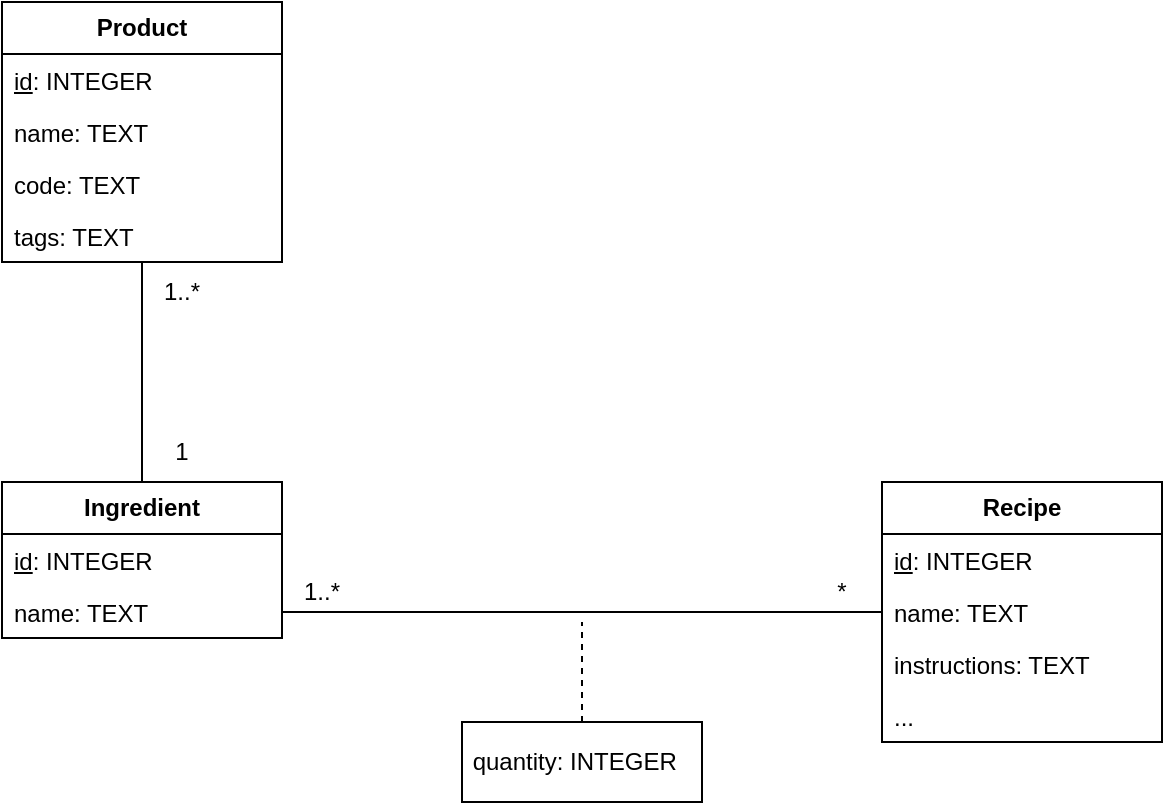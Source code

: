 <mxfile version="28.1.0">
  <diagram name="Page-1" id="8-iVw9Ay5TGK27jWhZLy">
    <mxGraphModel dx="1227" dy="841" grid="1" gridSize="10" guides="1" tooltips="1" connect="1" arrows="1" fold="1" page="1" pageScale="1" pageWidth="850" pageHeight="1100" math="0" shadow="0">
      <root>
        <mxCell id="0" />
        <mxCell id="1" parent="0" />
        <mxCell id="4ebjTlIwu3J8O5_XTgre-22" style="edgeStyle=orthogonalEdgeStyle;rounded=0;orthogonalLoop=1;jettySize=auto;html=1;exitX=0.5;exitY=1;exitDx=0;exitDy=0;entryX=0.5;entryY=0;entryDx=0;entryDy=0;endArrow=none;endFill=0;" edge="1" parent="1" source="4ebjTlIwu3J8O5_XTgre-1" target="4ebjTlIwu3J8O5_XTgre-12">
          <mxGeometry relative="1" as="geometry" />
        </mxCell>
        <mxCell id="4ebjTlIwu3J8O5_XTgre-1" value="&lt;b&gt;Product&lt;/b&gt;" style="swimlane;fontStyle=0;childLayout=stackLayout;horizontal=1;startSize=26;fillColor=none;horizontalStack=0;resizeParent=1;resizeParentMax=0;resizeLast=0;collapsible=1;marginBottom=0;whiteSpace=wrap;html=1;" vertex="1" parent="1">
          <mxGeometry x="80" y="40" width="140" height="130" as="geometry">
            <mxRectangle x="80" y="40" width="90" height="30" as="alternateBounds" />
          </mxGeometry>
        </mxCell>
        <mxCell id="4ebjTlIwu3J8O5_XTgre-2" value="&lt;u&gt;id&lt;/u&gt;: INTEGER" style="text;strokeColor=none;fillColor=none;align=left;verticalAlign=top;spacingLeft=4;spacingRight=4;overflow=hidden;rotatable=0;points=[[0,0.5],[1,0.5]];portConstraint=eastwest;whiteSpace=wrap;html=1;" vertex="1" parent="4ebjTlIwu3J8O5_XTgre-1">
          <mxGeometry y="26" width="140" height="26" as="geometry" />
        </mxCell>
        <mxCell id="4ebjTlIwu3J8O5_XTgre-3" value="name: TEXT" style="text;strokeColor=none;fillColor=none;align=left;verticalAlign=top;spacingLeft=4;spacingRight=4;overflow=hidden;rotatable=0;points=[[0,0.5],[1,0.5]];portConstraint=eastwest;whiteSpace=wrap;html=1;" vertex="1" parent="4ebjTlIwu3J8O5_XTgre-1">
          <mxGeometry y="52" width="140" height="26" as="geometry" />
        </mxCell>
        <mxCell id="4ebjTlIwu3J8O5_XTgre-4" value="&lt;div&gt;code: TEXT&lt;/div&gt;" style="text;strokeColor=none;fillColor=none;align=left;verticalAlign=top;spacingLeft=4;spacingRight=4;overflow=hidden;rotatable=0;points=[[0,0.5],[1,0.5]];portConstraint=eastwest;whiteSpace=wrap;html=1;" vertex="1" parent="4ebjTlIwu3J8O5_XTgre-1">
          <mxGeometry y="78" width="140" height="26" as="geometry" />
        </mxCell>
        <mxCell id="4ebjTlIwu3J8O5_XTgre-5" value="tags: TEXT" style="text;strokeColor=none;fillColor=none;align=left;verticalAlign=top;spacingLeft=4;spacingRight=4;overflow=hidden;rotatable=0;points=[[0,0.5],[1,0.5]];portConstraint=eastwest;whiteSpace=wrap;html=1;" vertex="1" parent="4ebjTlIwu3J8O5_XTgre-1">
          <mxGeometry y="104" width="140" height="26" as="geometry" />
        </mxCell>
        <mxCell id="4ebjTlIwu3J8O5_XTgre-12" value="&lt;b&gt;Ingredient&lt;/b&gt;" style="swimlane;fontStyle=0;childLayout=stackLayout;horizontal=1;startSize=26;fillColor=none;horizontalStack=0;resizeParent=1;resizeParentMax=0;resizeLast=0;collapsible=1;marginBottom=0;whiteSpace=wrap;html=1;" vertex="1" parent="1">
          <mxGeometry x="80" y="280" width="140" height="78" as="geometry">
            <mxRectangle x="80" y="40" width="90" height="30" as="alternateBounds" />
          </mxGeometry>
        </mxCell>
        <mxCell id="4ebjTlIwu3J8O5_XTgre-13" value="&lt;u&gt;id&lt;/u&gt;: INTEGER" style="text;strokeColor=none;fillColor=none;align=left;verticalAlign=top;spacingLeft=4;spacingRight=4;overflow=hidden;rotatable=0;points=[[0,0.5],[1,0.5]];portConstraint=eastwest;whiteSpace=wrap;html=1;" vertex="1" parent="4ebjTlIwu3J8O5_XTgre-12">
          <mxGeometry y="26" width="140" height="26" as="geometry" />
        </mxCell>
        <mxCell id="4ebjTlIwu3J8O5_XTgre-14" value="name: TEXT" style="text;strokeColor=none;fillColor=none;align=left;verticalAlign=top;spacingLeft=4;spacingRight=4;overflow=hidden;rotatable=0;points=[[0,0.5],[1,0.5]];portConstraint=eastwest;whiteSpace=wrap;html=1;" vertex="1" parent="4ebjTlIwu3J8O5_XTgre-12">
          <mxGeometry y="52" width="140" height="26" as="geometry" />
        </mxCell>
        <mxCell id="4ebjTlIwu3J8O5_XTgre-17" value="&lt;b&gt;Recipe&lt;/b&gt;" style="swimlane;fontStyle=0;childLayout=stackLayout;horizontal=1;startSize=26;fillColor=none;horizontalStack=0;resizeParent=1;resizeParentMax=0;resizeLast=0;collapsible=1;marginBottom=0;whiteSpace=wrap;html=1;" vertex="1" parent="1">
          <mxGeometry x="520" y="280" width="140" height="130" as="geometry">
            <mxRectangle x="80" y="40" width="90" height="30" as="alternateBounds" />
          </mxGeometry>
        </mxCell>
        <mxCell id="4ebjTlIwu3J8O5_XTgre-18" value="&lt;u&gt;id&lt;/u&gt;: INTEGER" style="text;strokeColor=none;fillColor=none;align=left;verticalAlign=top;spacingLeft=4;spacingRight=4;overflow=hidden;rotatable=0;points=[[0,0.5],[1,0.5]];portConstraint=eastwest;whiteSpace=wrap;html=1;" vertex="1" parent="4ebjTlIwu3J8O5_XTgre-17">
          <mxGeometry y="26" width="140" height="26" as="geometry" />
        </mxCell>
        <mxCell id="4ebjTlIwu3J8O5_XTgre-19" value="name: TEXT" style="text;strokeColor=none;fillColor=none;align=left;verticalAlign=top;spacingLeft=4;spacingRight=4;overflow=hidden;rotatable=0;points=[[0,0.5],[1,0.5]];portConstraint=eastwest;whiteSpace=wrap;html=1;" vertex="1" parent="4ebjTlIwu3J8O5_XTgre-17">
          <mxGeometry y="52" width="140" height="26" as="geometry" />
        </mxCell>
        <mxCell id="4ebjTlIwu3J8O5_XTgre-20" value="instructions: TEXT" style="text;strokeColor=none;fillColor=none;align=left;verticalAlign=top;spacingLeft=4;spacingRight=4;overflow=hidden;rotatable=0;points=[[0,0.5],[1,0.5]];portConstraint=eastwest;whiteSpace=wrap;html=1;" vertex="1" parent="4ebjTlIwu3J8O5_XTgre-17">
          <mxGeometry y="78" width="140" height="26" as="geometry" />
        </mxCell>
        <mxCell id="4ebjTlIwu3J8O5_XTgre-21" value="..." style="text;strokeColor=none;fillColor=none;align=left;verticalAlign=top;spacingLeft=4;spacingRight=4;overflow=hidden;rotatable=0;points=[[0,0.5],[1,0.5]];portConstraint=eastwest;whiteSpace=wrap;html=1;" vertex="1" parent="4ebjTlIwu3J8O5_XTgre-17">
          <mxGeometry y="104" width="140" height="26" as="geometry" />
        </mxCell>
        <mxCell id="4ebjTlIwu3J8O5_XTgre-23" value="1..*" style="text;html=1;align=center;verticalAlign=middle;whiteSpace=wrap;rounded=0;" vertex="1" parent="1">
          <mxGeometry x="140" y="170" width="60" height="30" as="geometry" />
        </mxCell>
        <mxCell id="4ebjTlIwu3J8O5_XTgre-24" value="1" style="text;html=1;align=center;verticalAlign=middle;whiteSpace=wrap;rounded=0;" vertex="1" parent="1">
          <mxGeometry x="140" y="250" width="60" height="30" as="geometry" />
        </mxCell>
        <mxCell id="4ebjTlIwu3J8O5_XTgre-30" style="edgeStyle=orthogonalEdgeStyle;rounded=0;orthogonalLoop=1;jettySize=auto;html=1;exitX=1;exitY=0.5;exitDx=0;exitDy=0;entryX=0;entryY=0.5;entryDx=0;entryDy=0;endArrow=none;endFill=0;" edge="1" parent="1" source="4ebjTlIwu3J8O5_XTgre-14" target="4ebjTlIwu3J8O5_XTgre-19">
          <mxGeometry relative="1" as="geometry" />
        </mxCell>
        <mxCell id="4ebjTlIwu3J8O5_XTgre-32" value="1..*" style="text;html=1;align=center;verticalAlign=middle;whiteSpace=wrap;rounded=0;" vertex="1" parent="1">
          <mxGeometry x="210" y="320" width="60" height="30" as="geometry" />
        </mxCell>
        <mxCell id="4ebjTlIwu3J8O5_XTgre-33" value="*" style="text;html=1;align=center;verticalAlign=middle;whiteSpace=wrap;rounded=0;" vertex="1" parent="1">
          <mxGeometry x="470" y="320" width="60" height="30" as="geometry" />
        </mxCell>
        <mxCell id="4ebjTlIwu3J8O5_XTgre-38" value="" style="endArrow=none;dashed=1;html=1;rounded=0;exitX=0.5;exitY=0;exitDx=0;exitDy=0;" edge="1" parent="1" source="4ebjTlIwu3J8O5_XTgre-40">
          <mxGeometry width="50" height="50" relative="1" as="geometry">
            <mxPoint x="370" y="390" as="sourcePoint" />
            <mxPoint x="370" y="350" as="targetPoint" />
          </mxGeometry>
        </mxCell>
        <mxCell id="4ebjTlIwu3J8O5_XTgre-40" value="&amp;nbsp;quantity: INTEGER" style="rounded=0;whiteSpace=wrap;html=1;fillColor=none;align=left;" vertex="1" parent="1">
          <mxGeometry x="310" y="400" width="120" height="40" as="geometry" />
        </mxCell>
      </root>
    </mxGraphModel>
  </diagram>
</mxfile>
